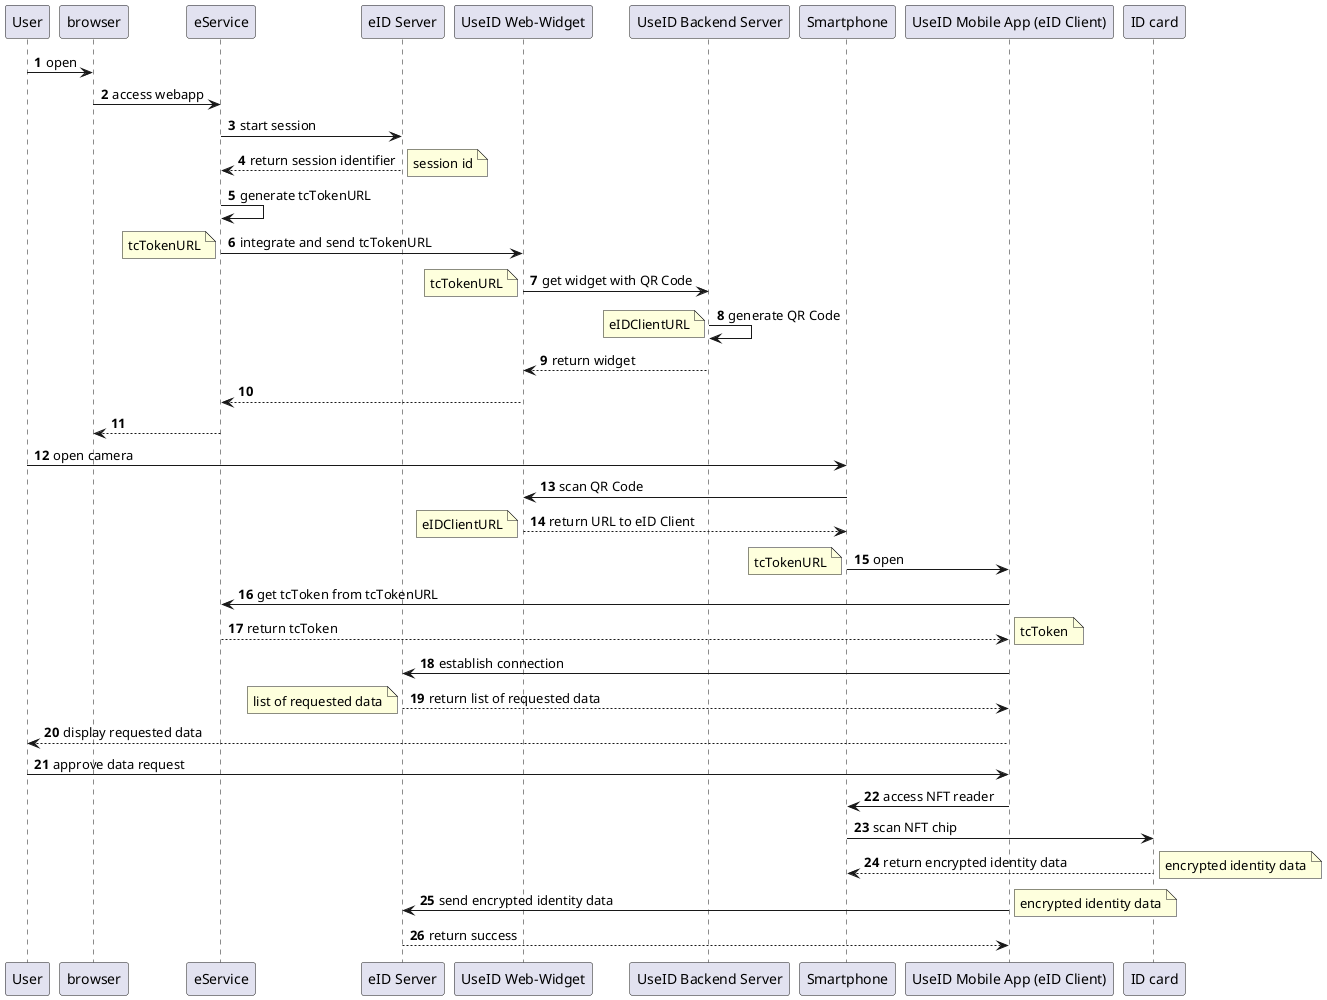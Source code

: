 @startuml
'https://plantuml.com/sequence-diagram

autonumber

user as "User" ->browser: open
browser as "Browser" -> eService: access webapp
eService -> server as "eID Server": start session
eService <-- server: return session identifier
note right: session id
eService -> eService: generate tcTokenURL
eService -> widget as "UseID Web-Widget": integrate and send tcTokenURL
note left: tcTokenURL
widget -> backend as "UseID Backend Server": get widget with QR Code
note left: tcTokenURL
backend -> backend: generate QR Code
note left: eIDClientURL
widget <-- backend: return widget
eService <-- widget:
browser <-- eService:
user -> smartphone as "Smartphone": open camera
smartphone -> widget: scan QR Code
smartphone <-- widget: return URL to eID Client
note left: eIDClientURL
smartphone -> app as "UseID Mobile App (eID Client)": open
note left: tcTokenURL
app -> eService: get tcToken from tcTokenURL
app <-- eService: return tcToken
note right: tcToken
app -> server: establish connection
app <-- server: return list of requested data
note left: list of requested data
user <-- app: display requested data
user -> app: approve data request
app -> smartphone: access NFT reader
smartphone -> id as "ID card": scan NFT chip
smartphone <-- id: return encrypted identity data
note right: encrypted identity data
app -> server: send encrypted identity data
note right: encrypted identity data
app <-- server: return success


@enduml